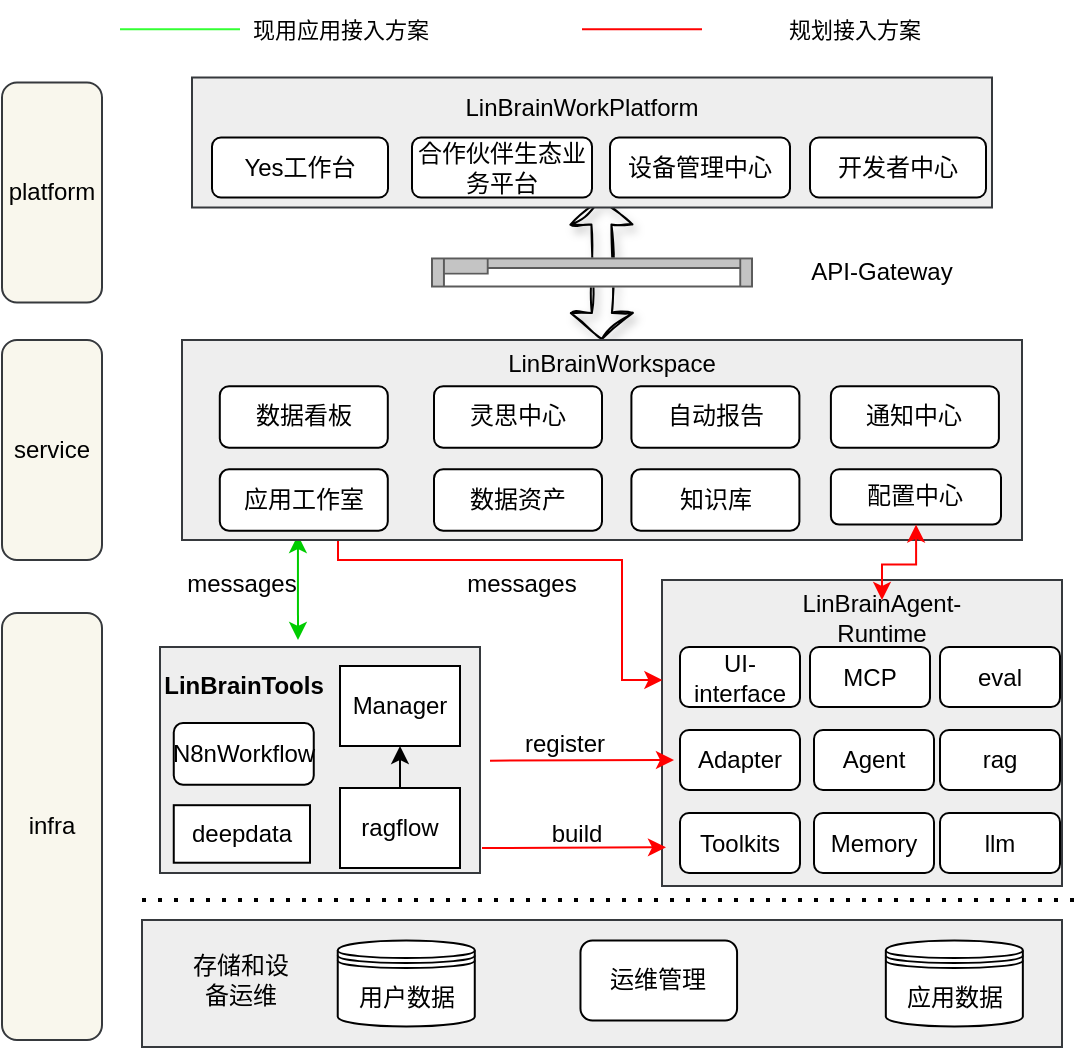 <mxfile version="27.1.5">
  <diagram name="第 1 页" id="lonSiITPs4C6ffdEqrCA">
    <mxGraphModel dx="672" dy="363" grid="1" gridSize="10" guides="1" tooltips="1" connect="1" arrows="1" fold="1" page="1" pageScale="1" pageWidth="827" pageHeight="1169" math="0" shadow="0">
      <root>
        <mxCell id="0" />
        <mxCell id="1" parent="0" />
        <mxCell id="mYwyg0G2E5H3gfKfkVRK-89" value="" style="shape=flexArrow;endArrow=classic;startArrow=classic;html=1;rounded=1;shadow=1;sketch=1;curveFitting=1;jiggle=2;flowAnimation=0;endSize=4;startSize=4;" edge="1" parent="1">
          <mxGeometry width="100" height="100" relative="1" as="geometry">
            <mxPoint x="390" y="280" as="sourcePoint" />
            <mxPoint x="389.66" y="208.75" as="targetPoint" />
          </mxGeometry>
        </mxCell>
        <mxCell id="mYwyg0G2E5H3gfKfkVRK-2" value="" style="rounded=0;whiteSpace=wrap;html=1;fillColor=#eeeeee;strokeColor=#36393d;" vertex="1" parent="1">
          <mxGeometry x="420" y="400" width="200" height="153" as="geometry" />
        </mxCell>
        <mxCell id="mYwyg0G2E5H3gfKfkVRK-23" value="" style="endArrow=none;dashed=1;html=1;dashPattern=1 3;strokeWidth=2;rounded=0;" edge="1" parent="1">
          <mxGeometry width="50" height="50" relative="1" as="geometry">
            <mxPoint x="160" y="560" as="sourcePoint" />
            <mxPoint x="630" y="560" as="targetPoint" />
          </mxGeometry>
        </mxCell>
        <mxCell id="mYwyg0G2E5H3gfKfkVRK-25" value="Toolkits" style="rounded=1;whiteSpace=wrap;html=1;" vertex="1" parent="1">
          <mxGeometry x="429" y="516.5" width="60" height="30" as="geometry" />
        </mxCell>
        <mxCell id="mYwyg0G2E5H3gfKfkVRK-32" value="LinBrainAgent-Runtime" style="text;html=1;align=center;verticalAlign=middle;whiteSpace=wrap;rounded=0;" vertex="1" parent="1">
          <mxGeometry x="470" y="410" width="120" height="17" as="geometry" />
        </mxCell>
        <mxCell id="mYwyg0G2E5H3gfKfkVRK-33" value="" style="endArrow=classic;html=1;rounded=0;strokeColor=#FF0000;" edge="1" parent="1">
          <mxGeometry width="50" height="50" relative="1" as="geometry">
            <mxPoint x="330" y="534" as="sourcePoint" />
            <mxPoint x="422" y="533.66" as="targetPoint" />
          </mxGeometry>
        </mxCell>
        <mxCell id="mYwyg0G2E5H3gfKfkVRK-35" value="llm" style="rounded=1;whiteSpace=wrap;html=1;" vertex="1" parent="1">
          <mxGeometry x="559" y="516.5" width="60" height="30" as="geometry" />
        </mxCell>
        <mxCell id="mYwyg0G2E5H3gfKfkVRK-37" value="infra" style="text;html=1;align=center;verticalAlign=middle;whiteSpace=wrap;rounded=1;fillColor=#f9f7ed;strokeColor=#36393d;" vertex="1" parent="1">
          <mxGeometry x="90" y="416.5" width="50" height="213.5" as="geometry" />
        </mxCell>
        <mxCell id="mYwyg0G2E5H3gfKfkVRK-38" value="service" style="text;html=1;align=center;verticalAlign=middle;whiteSpace=wrap;rounded=1;fillColor=#f9f7ed;strokeColor=#36393d;" vertex="1" parent="1">
          <mxGeometry x="90" y="280" width="50" height="110" as="geometry" />
        </mxCell>
        <mxCell id="mYwyg0G2E5H3gfKfkVRK-48" value="" style="group" vertex="1" connectable="0" parent="1">
          <mxGeometry x="160" y="570" width="460" height="63.5" as="geometry" />
        </mxCell>
        <mxCell id="mYwyg0G2E5H3gfKfkVRK-44" value="" style="rounded=0;whiteSpace=wrap;html=1;fillColor=#eeeeee;strokeColor=#36393d;" vertex="1" parent="mYwyg0G2E5H3gfKfkVRK-48">
          <mxGeometry width="460" height="63.5" as="geometry" />
        </mxCell>
        <mxCell id="mYwyg0G2E5H3gfKfkVRK-39" value="用户数据" style="shape=datastore;whiteSpace=wrap;html=1;" vertex="1" parent="mYwyg0G2E5H3gfKfkVRK-48">
          <mxGeometry x="97.872" y="10.25" width="68.511" height="43" as="geometry" />
        </mxCell>
        <mxCell id="mYwyg0G2E5H3gfKfkVRK-41" value="应用数据" style="shape=datastore;whiteSpace=wrap;html=1;" vertex="1" parent="mYwyg0G2E5H3gfKfkVRK-48">
          <mxGeometry x="371.915" y="10.25" width="68.511" height="43" as="geometry" />
        </mxCell>
        <mxCell id="mYwyg0G2E5H3gfKfkVRK-45" value="运维管理" style="rounded=1;whiteSpace=wrap;html=1;" vertex="1" parent="mYwyg0G2E5H3gfKfkVRK-48">
          <mxGeometry x="219.234" y="10.25" width="78.298" height="40" as="geometry" />
        </mxCell>
        <mxCell id="mYwyg0G2E5H3gfKfkVRK-50" value="存储和设备运维" style="text;html=1;align=center;verticalAlign=middle;whiteSpace=wrap;rounded=0;" vertex="1" parent="mYwyg0G2E5H3gfKfkVRK-48">
          <mxGeometry x="19.574" y="15.25" width="58.723" height="30" as="geometry" />
        </mxCell>
        <mxCell id="mYwyg0G2E5H3gfKfkVRK-59" value="" style="group;fillColor=#eeeeee;strokeColor=#36393d;" vertex="1" connectable="0" parent="1">
          <mxGeometry x="169" y="433.5" width="160" height="113" as="geometry" />
        </mxCell>
        <mxCell id="mYwyg0G2E5H3gfKfkVRK-31" value="" style="group" vertex="1" connectable="0" parent="mYwyg0G2E5H3gfKfkVRK-59">
          <mxGeometry width="160" height="113" as="geometry" />
        </mxCell>
        <mxCell id="mYwyg0G2E5H3gfKfkVRK-30" value="" style="group;fillColor=#eeeeee;strokeColor=#36393d;container=0;" vertex="1" connectable="0" parent="mYwyg0G2E5H3gfKfkVRK-31">
          <mxGeometry width="160" height="113" as="geometry" />
        </mxCell>
        <mxCell id="mYwyg0G2E5H3gfKfkVRK-12" value="deepdata" style="whiteSpace=wrap;html=1;" vertex="1" parent="mYwyg0G2E5H3gfKfkVRK-31">
          <mxGeometry x="6.88" y="79.1" width="68.12" height="28.764" as="geometry" />
        </mxCell>
        <mxCell id="mYwyg0G2E5H3gfKfkVRK-36" value="N8nWorkflow" style="rounded=1;whiteSpace=wrap;html=1;" vertex="1" parent="mYwyg0G2E5H3gfKfkVRK-31">
          <mxGeometry x="6.88" y="38.009" width="70" height="30.818" as="geometry" />
        </mxCell>
        <mxCell id="mYwyg0G2E5H3gfKfkVRK-29" value="&lt;b&gt;LinBrainTools&lt;/b&gt;" style="text;html=1;align=center;verticalAlign=middle;whiteSpace=wrap;rounded=0;" vertex="1" parent="mYwyg0G2E5H3gfKfkVRK-31">
          <mxGeometry x="6" y="7.191" width="71.88" height="23.627" as="geometry" />
        </mxCell>
        <mxCell id="mYwyg0G2E5H3gfKfkVRK-6" value="Manager" style="whiteSpace=wrap;html=1;" vertex="1" parent="mYwyg0G2E5H3gfKfkVRK-59">
          <mxGeometry x="90" y="9.5" width="60" height="40" as="geometry" />
        </mxCell>
        <mxCell id="mYwyg0G2E5H3gfKfkVRK-21" style="edgeStyle=orthogonalEdgeStyle;rounded=0;orthogonalLoop=1;jettySize=auto;html=1;entryX=0.5;entryY=1;entryDx=0;entryDy=0;" edge="1" parent="mYwyg0G2E5H3gfKfkVRK-59" source="mYwyg0G2E5H3gfKfkVRK-7" target="mYwyg0G2E5H3gfKfkVRK-6">
          <mxGeometry relative="1" as="geometry" />
        </mxCell>
        <mxCell id="mYwyg0G2E5H3gfKfkVRK-7" value="ragflow" style="whiteSpace=wrap;html=1;" vertex="1" parent="mYwyg0G2E5H3gfKfkVRK-59">
          <mxGeometry x="90" y="70.5" width="60" height="40" as="geometry" />
        </mxCell>
        <mxCell id="mYwyg0G2E5H3gfKfkVRK-60" value="" style="endArrow=classic;html=1;rounded=0;strokeColor=#00CC00;entryX=0.138;entryY=0.975;entryDx=0;entryDy=0;entryPerimeter=0;startArrow=classic;startFill=1;endFill=1;" edge="1" parent="1" target="mYwyg0G2E5H3gfKfkVRK-8">
          <mxGeometry width="50" height="50" relative="1" as="geometry">
            <mxPoint x="238" y="430" as="sourcePoint" />
            <mxPoint x="237.66" y="384" as="targetPoint" />
          </mxGeometry>
        </mxCell>
        <mxCell id="mYwyg0G2E5H3gfKfkVRK-62" style="edgeStyle=orthogonalEdgeStyle;rounded=0;orthogonalLoop=1;jettySize=auto;html=1;entryX=0.75;entryY=1;entryDx=0;entryDy=0;strokeColor=#FF0000;startArrow=classic;startFill=1;exitX=0.001;exitY=0.327;exitDx=0;exitDy=0;exitPerimeter=0;" edge="1" parent="1" source="mYwyg0G2E5H3gfKfkVRK-2" target="mYwyg0G2E5H3gfKfkVRK-19">
          <mxGeometry relative="1" as="geometry">
            <mxPoint x="460" y="410" as="sourcePoint" />
            <Array as="points">
              <mxPoint x="400" y="450" />
              <mxPoint x="400" y="390" />
              <mxPoint x="258" y="390" />
              <mxPoint x="258" y="375" />
            </Array>
          </mxGeometry>
        </mxCell>
        <mxCell id="mYwyg0G2E5H3gfKfkVRK-63" value="UI-interface" style="rounded=1;whiteSpace=wrap;html=1;" vertex="1" parent="1">
          <mxGeometry x="429" y="433.5" width="60" height="30" as="geometry" />
        </mxCell>
        <mxCell id="mYwyg0G2E5H3gfKfkVRK-64" value="Adapter" style="rounded=1;whiteSpace=wrap;html=1;" vertex="1" parent="1">
          <mxGeometry x="429" y="475" width="60" height="30" as="geometry" />
        </mxCell>
        <mxCell id="mYwyg0G2E5H3gfKfkVRK-65" value="MCP" style="rounded=1;whiteSpace=wrap;html=1;" vertex="1" parent="1">
          <mxGeometry x="494" y="433.5" width="60" height="30" as="geometry" />
        </mxCell>
        <mxCell id="mYwyg0G2E5H3gfKfkVRK-66" value="eval" style="rounded=1;whiteSpace=wrap;html=1;" vertex="1" parent="1">
          <mxGeometry x="559" y="433.5" width="60" height="30" as="geometry" />
        </mxCell>
        <mxCell id="mYwyg0G2E5H3gfKfkVRK-67" value="rag" style="rounded=1;whiteSpace=wrap;html=1;" vertex="1" parent="1">
          <mxGeometry x="559" y="475" width="60" height="30" as="geometry" />
        </mxCell>
        <mxCell id="mYwyg0G2E5H3gfKfkVRK-68" value="Agent" style="rounded=1;whiteSpace=wrap;html=1;" vertex="1" parent="1">
          <mxGeometry x="496" y="475" width="60" height="30" as="geometry" />
        </mxCell>
        <mxCell id="mYwyg0G2E5H3gfKfkVRK-69" value="Memory" style="rounded=1;whiteSpace=wrap;html=1;" vertex="1" parent="1">
          <mxGeometry x="496" y="516.5" width="60" height="30" as="geometry" />
        </mxCell>
        <mxCell id="mYwyg0G2E5H3gfKfkVRK-72" value="messages" style="text;html=1;align=center;verticalAlign=middle;whiteSpace=wrap;rounded=0;" vertex="1" parent="1">
          <mxGeometry x="180" y="386.5" width="60" height="30" as="geometry" />
        </mxCell>
        <mxCell id="mYwyg0G2E5H3gfKfkVRK-73" value="messages" style="text;html=1;align=center;verticalAlign=middle;whiteSpace=wrap;rounded=0;" vertex="1" parent="1">
          <mxGeometry x="320" y="390" width="60" height="23.5" as="geometry" />
        </mxCell>
        <mxCell id="mYwyg0G2E5H3gfKfkVRK-74" value="build" style="text;html=1;align=center;verticalAlign=middle;whiteSpace=wrap;rounded=0;" vertex="1" parent="1">
          <mxGeometry x="355" y="520" width="45" height="13.25" as="geometry" />
        </mxCell>
        <mxCell id="mYwyg0G2E5H3gfKfkVRK-75" value="platform" style="text;html=1;align=center;verticalAlign=middle;whiteSpace=wrap;rounded=1;fillColor=#f9f7ed;strokeColor=#36393d;" vertex="1" parent="1">
          <mxGeometry x="90" y="151.25" width="50" height="110" as="geometry" />
        </mxCell>
        <mxCell id="mYwyg0G2E5H3gfKfkVRK-76" value="" style="rounded=0;whiteSpace=wrap;html=1;fillColor=#eeeeee;strokeColor=#36393d;" vertex="1" parent="1">
          <mxGeometry x="185" y="148.75" width="400" height="65" as="geometry" />
        </mxCell>
        <mxCell id="mYwyg0G2E5H3gfKfkVRK-77" value="LinBrainWorkPlatform" style="text;html=1;align=center;verticalAlign=middle;whiteSpace=wrap;rounded=0;" vertex="1" parent="1">
          <mxGeometry x="320" y="148.75" width="120" height="30" as="geometry" />
        </mxCell>
        <mxCell id="mYwyg0G2E5H3gfKfkVRK-79" value="" style="shape=mxgraph.rack.cisco.cisco_1905_serial_integrated_services_router;html=1;labelPosition=right;align=left;spacingLeft=15;dashed=0;shadow=0;fillColor=#ffffff;" vertex="1" parent="1">
          <mxGeometry x="304.5" y="238.75" width="161" height="15" as="geometry" />
        </mxCell>
        <mxCell id="mYwyg0G2E5H3gfKfkVRK-80" value="API-Gateway" style="text;html=1;align=center;verticalAlign=middle;whiteSpace=wrap;rounded=0;" vertex="1" parent="1">
          <mxGeometry x="484.5" y="231.25" width="90" height="30" as="geometry" />
        </mxCell>
        <mxCell id="mYwyg0G2E5H3gfKfkVRK-81" value="Yes工作台" style="rounded=1;whiteSpace=wrap;html=1;" vertex="1" parent="1">
          <mxGeometry x="195" y="178.75" width="88" height="30" as="geometry" />
        </mxCell>
        <mxCell id="mYwyg0G2E5H3gfKfkVRK-82" value="合作伙伴生态业务平台" style="rounded=1;whiteSpace=wrap;html=1;" vertex="1" parent="1">
          <mxGeometry x="295" y="178.75" width="90" height="30" as="geometry" />
        </mxCell>
        <mxCell id="mYwyg0G2E5H3gfKfkVRK-85" value="设备管理中心" style="rounded=1;whiteSpace=wrap;html=1;" vertex="1" parent="1">
          <mxGeometry x="394" y="178.75" width="90" height="30" as="geometry" />
        </mxCell>
        <mxCell id="mYwyg0G2E5H3gfKfkVRK-86" value="开发者中心" style="rounded=1;whiteSpace=wrap;html=1;" vertex="1" parent="1">
          <mxGeometry x="494" y="178.75" width="88" height="30" as="geometry" />
        </mxCell>
        <mxCell id="mYwyg0G2E5H3gfKfkVRK-88" value="" style="group" vertex="1" connectable="0" parent="1">
          <mxGeometry x="180" y="280" width="420" height="100" as="geometry" />
        </mxCell>
        <mxCell id="mYwyg0G2E5H3gfKfkVRK-8" value="" style="rounded=0;whiteSpace=wrap;html=1;fillColor=#eeeeee;strokeColor=#36393d;" vertex="1" parent="mYwyg0G2E5H3gfKfkVRK-88">
          <mxGeometry width="420.0" height="100" as="geometry" />
        </mxCell>
        <mxCell id="mYwyg0G2E5H3gfKfkVRK-19" value="应用工作室" style="rounded=1;whiteSpace=wrap;html=1;" vertex="1" parent="mYwyg0G2E5H3gfKfkVRK-88">
          <mxGeometry x="18.9" y="64.615" width="84" height="30.769" as="geometry" />
        </mxCell>
        <mxCell id="mYwyg0G2E5H3gfKfkVRK-51" value="LinBrainWorkspace" style="text;html=1;align=center;verticalAlign=middle;whiteSpace=wrap;rounded=0;" vertex="1" parent="mYwyg0G2E5H3gfKfkVRK-88">
          <mxGeometry x="152.25" width="126.0" height="23.077" as="geometry" />
        </mxCell>
        <mxCell id="mYwyg0G2E5H3gfKfkVRK-52" value="配置中心" style="rounded=1;whiteSpace=wrap;html=1;" vertex="1" parent="mYwyg0G2E5H3gfKfkVRK-88">
          <mxGeometry x="324.45" y="64.615" width="85.05" height="27.692" as="geometry" />
        </mxCell>
        <mxCell id="mYwyg0G2E5H3gfKfkVRK-53" value="灵思中心" style="rounded=1;whiteSpace=wrap;html=1;" vertex="1" parent="mYwyg0G2E5H3gfKfkVRK-88">
          <mxGeometry x="126.0" y="23.077" width="84" height="30.769" as="geometry" />
        </mxCell>
        <mxCell id="mYwyg0G2E5H3gfKfkVRK-54" value="数据资产" style="rounded=1;whiteSpace=wrap;html=1;" vertex="1" parent="mYwyg0G2E5H3gfKfkVRK-88">
          <mxGeometry x="126.0" y="64.615" width="84" height="30.769" as="geometry" />
        </mxCell>
        <mxCell id="mYwyg0G2E5H3gfKfkVRK-55" value="数据看板" style="rounded=1;whiteSpace=wrap;html=1;" vertex="1" parent="mYwyg0G2E5H3gfKfkVRK-88">
          <mxGeometry x="18.9" y="23.077" width="84" height="30.769" as="geometry" />
        </mxCell>
        <mxCell id="mYwyg0G2E5H3gfKfkVRK-56" value="自动报告" style="rounded=1;whiteSpace=wrap;html=1;" vertex="1" parent="mYwyg0G2E5H3gfKfkVRK-88">
          <mxGeometry x="224.7" y="23.077" width="84" height="30.769" as="geometry" />
        </mxCell>
        <mxCell id="mYwyg0G2E5H3gfKfkVRK-57" value="知识库" style="rounded=1;whiteSpace=wrap;html=1;" vertex="1" parent="mYwyg0G2E5H3gfKfkVRK-88">
          <mxGeometry x="224.7" y="64.615" width="84" height="30.769" as="geometry" />
        </mxCell>
        <mxCell id="mYwyg0G2E5H3gfKfkVRK-58" value="通知中心" style="rounded=1;whiteSpace=wrap;html=1;" vertex="1" parent="mYwyg0G2E5H3gfKfkVRK-88">
          <mxGeometry x="324.45" y="23.077" width="84" height="30.769" as="geometry" />
        </mxCell>
        <mxCell id="mYwyg0G2E5H3gfKfkVRK-91" value="" style="endArrow=none;html=1;rounded=1;shadow=0;strokeColor=#FF0000;align=center;verticalAlign=middle;fontFamily=Helvetica;fontSize=11;fontColor=default;labelBackgroundColor=default;flowAnimation=0;" edge="1" parent="1">
          <mxGeometry width="50" height="50" relative="1" as="geometry">
            <mxPoint x="380" y="124.58" as="sourcePoint" />
            <mxPoint x="440" y="124.58" as="targetPoint" />
          </mxGeometry>
        </mxCell>
        <mxCell id="mYwyg0G2E5H3gfKfkVRK-92" value="" style="endArrow=none;html=1;rounded=1;shadow=0;strokeColor=#33FF33;align=center;verticalAlign=middle;fontFamily=Helvetica;fontSize=11;fontColor=default;labelBackgroundColor=default;flowAnimation=0;" edge="1" parent="1">
          <mxGeometry width="50" height="50" relative="1" as="geometry">
            <mxPoint x="149" y="124.58" as="sourcePoint" />
            <mxPoint x="209" y="124.58" as="targetPoint" />
          </mxGeometry>
        </mxCell>
        <mxCell id="mYwyg0G2E5H3gfKfkVRK-93" value="现用应用接入方案" style="text;html=1;align=center;verticalAlign=middle;whiteSpace=wrap;rounded=0;fontFamily=Helvetica;fontSize=11;fontColor=default;labelBackgroundColor=default;" vertex="1" parent="1">
          <mxGeometry x="209" y="110" width="101" height="30" as="geometry" />
        </mxCell>
        <mxCell id="mYwyg0G2E5H3gfKfkVRK-94" value="规划接入方案" style="text;html=1;align=center;verticalAlign=middle;whiteSpace=wrap;rounded=0;fontFamily=Helvetica;fontSize=11;fontColor=default;labelBackgroundColor=default;" vertex="1" parent="1">
          <mxGeometry x="465.5" y="110" width="101" height="30" as="geometry" />
        </mxCell>
        <mxCell id="mYwyg0G2E5H3gfKfkVRK-71" style="edgeStyle=orthogonalEdgeStyle;rounded=0;orthogonalLoop=1;jettySize=auto;html=1;entryX=0.5;entryY=0;entryDx=0;entryDy=0;strokeColor=#FF0000;startArrow=classic;startFill=1;" edge="1" parent="1" source="mYwyg0G2E5H3gfKfkVRK-52" target="mYwyg0G2E5H3gfKfkVRK-32">
          <mxGeometry relative="1" as="geometry" />
        </mxCell>
        <mxCell id="mYwyg0G2E5H3gfKfkVRK-95" value="" style="endArrow=classic;html=1;rounded=0;strokeColor=#FF0000;" edge="1" parent="1">
          <mxGeometry width="50" height="50" relative="1" as="geometry">
            <mxPoint x="334" y="490.34" as="sourcePoint" />
            <mxPoint x="426" y="490" as="targetPoint" />
          </mxGeometry>
        </mxCell>
        <mxCell id="mYwyg0G2E5H3gfKfkVRK-96" value="register" style="text;html=1;align=center;verticalAlign=middle;whiteSpace=wrap;rounded=0;" vertex="1" parent="1">
          <mxGeometry x="349" y="475" width="45" height="13.25" as="geometry" />
        </mxCell>
      </root>
    </mxGraphModel>
  </diagram>
</mxfile>
